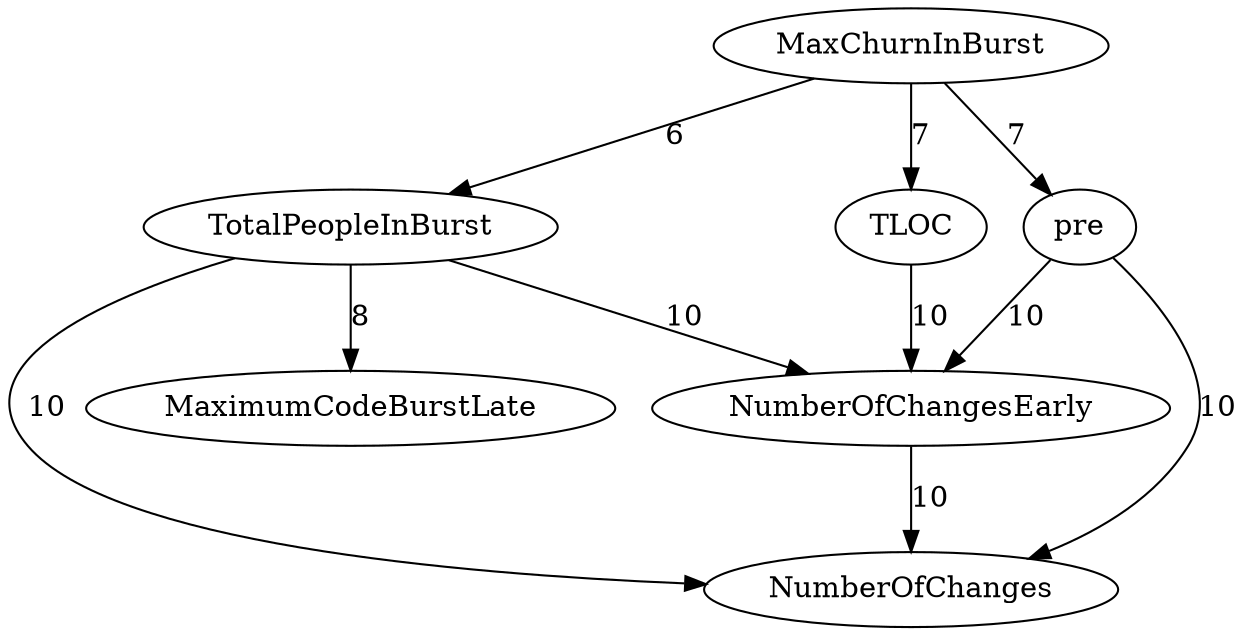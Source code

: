 digraph {
NumberOfChangesEarly -> NumberOfChanges[label="10",weight="10"];
TotalPeopleInBurst -> NumberOfChangesEarly[label="10",weight="10"];
TotalPeopleInBurst -> NumberOfChanges[label="10",weight="10"];
TLOC -> NumberOfChangesEarly[label="10",weight="10"];
pre -> NumberOfChangesEarly[label="10",weight="10"];
pre -> NumberOfChanges[label="10",weight="10"];
TotalPeopleInBurst -> MaximumCodeBurstLate[label="8",weight="8"];
MaxChurnInBurst -> TLOC[label="7",weight="7"];
MaxChurnInBurst -> pre[label="7",weight="7"];
MaxChurnInBurst -> TotalPeopleInBurst[label="6",weight="6"];
}